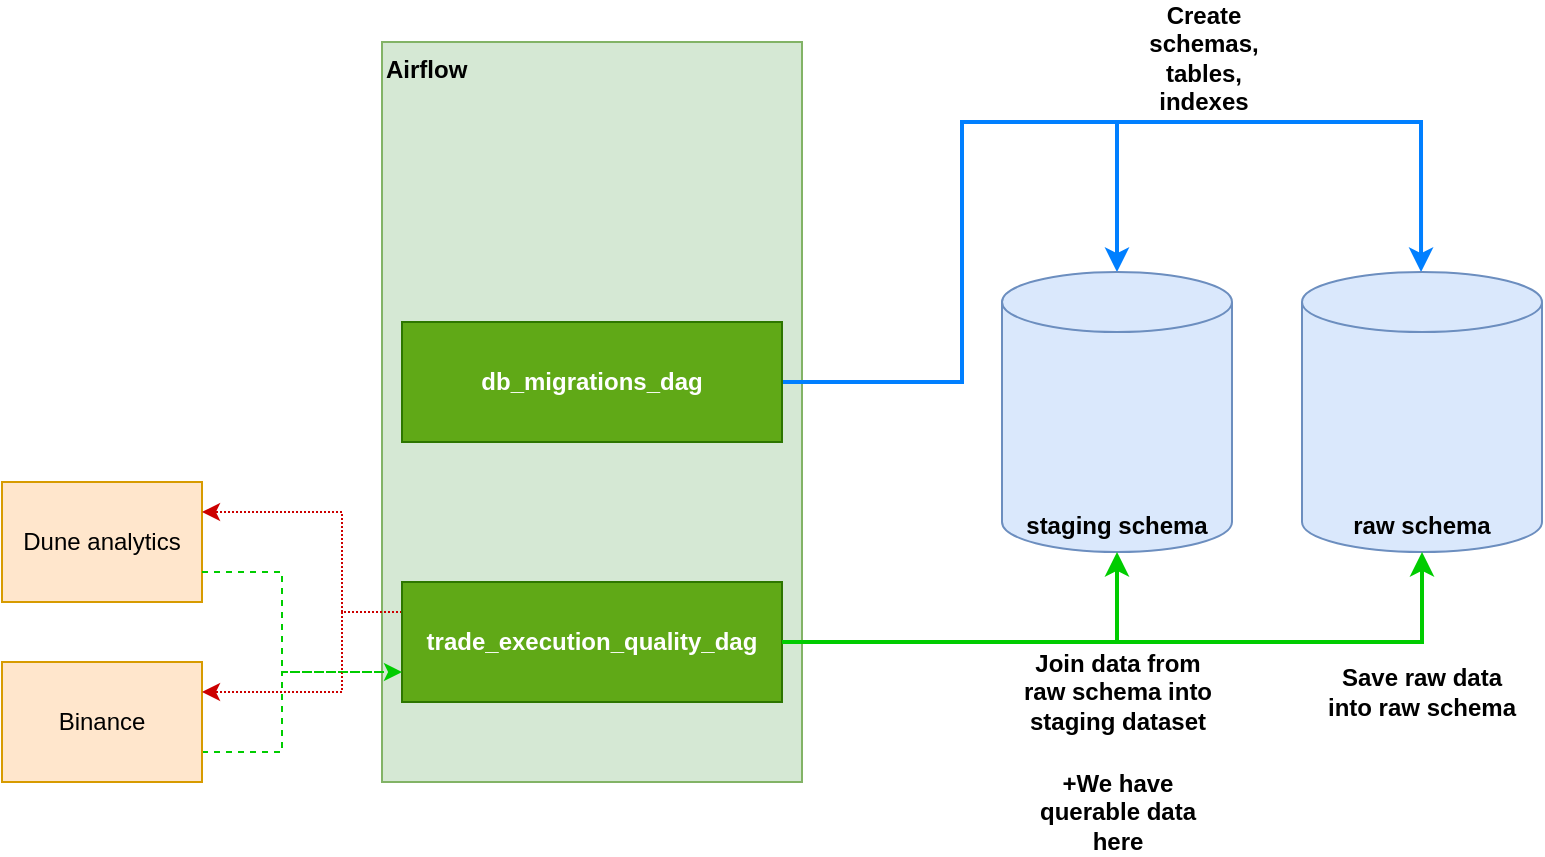 <mxfile version="22.1.11" type="device">
  <diagram name="Page-1" id="g1IuNa-zh0n9WrvBdllz">
    <mxGraphModel dx="2074" dy="1113" grid="1" gridSize="10" guides="1" tooltips="1" connect="1" arrows="1" fold="1" page="1" pageScale="1" pageWidth="827" pageHeight="583" math="0" shadow="0">
      <root>
        <mxCell id="0" />
        <mxCell id="1" parent="0" />
        <mxCell id="3j17eQw-aWzA2_EXpd66-1" value="Dune analytics" style="rounded=0;whiteSpace=wrap;html=1;fillColor=#ffe6cc;strokeColor=#d79b00;" parent="1" vertex="1">
          <mxGeometry x="29" y="317" width="100" height="60" as="geometry" />
        </mxCell>
        <mxCell id="HFzDAcVt_3OvK5zARZYi-20" style="edgeStyle=orthogonalEdgeStyle;rounded=0;orthogonalLoop=1;jettySize=auto;html=1;exitX=1;exitY=0.75;exitDx=0;exitDy=0;entryX=0;entryY=0.75;entryDx=0;entryDy=0;dashed=1;strokeColor=#00CC00;" parent="1" source="3j17eQw-aWzA2_EXpd66-2" target="HFzDAcVt_3OvK5zARZYi-2" edge="1">
          <mxGeometry relative="1" as="geometry">
            <Array as="points">
              <mxPoint x="169" y="452" />
              <mxPoint x="169" y="412" />
            </Array>
          </mxGeometry>
        </mxCell>
        <mxCell id="3j17eQw-aWzA2_EXpd66-2" value="Binance" style="rounded=0;whiteSpace=wrap;html=1;fillColor=#ffe6cc;strokeColor=#d79b00;" parent="1" vertex="1">
          <mxGeometry x="29" y="407" width="100" height="60" as="geometry" />
        </mxCell>
        <mxCell id="3j17eQw-aWzA2_EXpd66-4" value="Airflow" style="rounded=0;whiteSpace=wrap;html=1;fontStyle=1;verticalAlign=top;align=left;fillColor=#d5e8d4;strokeColor=#82b366;" parent="1" vertex="1">
          <mxGeometry x="219" y="97" width="210" height="370" as="geometry" />
        </mxCell>
        <mxCell id="HFzDAcVt_3OvK5zARZYi-1" value="" style="shape=image;verticalLabelPosition=bottom;labelBackgroundColor=default;verticalAlign=top;aspect=fixed;imageAspect=0;image=https://www.element61.be/sites/default/files/img_knowledge_base/airflow.png;" parent="1" vertex="1">
          <mxGeometry x="289" y="107" width="90" height="90" as="geometry" />
        </mxCell>
        <mxCell id="HFzDAcVt_3OvK5zARZYi-18" style="edgeStyle=orthogonalEdgeStyle;rounded=0;orthogonalLoop=1;jettySize=auto;html=1;exitX=0;exitY=0.25;exitDx=0;exitDy=0;entryX=1;entryY=0.25;entryDx=0;entryDy=0;strokeColor=#CC0000;dashed=1;dashPattern=1 1;" parent="1" source="HFzDAcVt_3OvK5zARZYi-2" target="3j17eQw-aWzA2_EXpd66-1" edge="1">
          <mxGeometry relative="1" as="geometry">
            <Array as="points">
              <mxPoint x="199" y="382" />
              <mxPoint x="199" y="332" />
            </Array>
          </mxGeometry>
        </mxCell>
        <mxCell id="HFzDAcVt_3OvK5zARZYi-19" style="edgeStyle=orthogonalEdgeStyle;rounded=0;orthogonalLoop=1;jettySize=auto;html=1;exitX=0;exitY=0.25;exitDx=0;exitDy=0;entryX=1;entryY=0.25;entryDx=0;entryDy=0;strokeColor=#CC0000;dashed=1;dashPattern=1 1;" parent="1" source="HFzDAcVt_3OvK5zARZYi-2" target="3j17eQw-aWzA2_EXpd66-2" edge="1">
          <mxGeometry relative="1" as="geometry">
            <Array as="points">
              <mxPoint x="199" y="382" />
              <mxPoint x="199" y="422" />
            </Array>
          </mxGeometry>
        </mxCell>
        <mxCell id="HFzDAcVt_3OvK5zARZYi-2" value="trade_execution_quality_dag" style="rounded=0;whiteSpace=wrap;html=1;fontStyle=1;fillColor=#60a917;fontColor=#ffffff;strokeColor=#2D7600;" parent="1" vertex="1">
          <mxGeometry x="229" y="367" width="190" height="60" as="geometry" />
        </mxCell>
        <mxCell id="HFzDAcVt_3OvK5zARZYi-21" style="edgeStyle=orthogonalEdgeStyle;rounded=0;orthogonalLoop=1;jettySize=auto;html=1;exitX=1;exitY=0.5;exitDx=0;exitDy=0;entryX=0.5;entryY=0;entryDx=0;entryDy=0;strokeColor=#007FFF;strokeWidth=2;" parent="1" source="HFzDAcVt_3OvK5zARZYi-3" target="HFzDAcVt_3OvK5zARZYi-12" edge="1">
          <mxGeometry relative="1" as="geometry">
            <Array as="points">
              <mxPoint x="509" y="267" />
              <mxPoint x="509" y="137" />
              <mxPoint x="587" y="137" />
            </Array>
          </mxGeometry>
        </mxCell>
        <mxCell id="HFzDAcVt_3OvK5zARZYi-22" style="edgeStyle=orthogonalEdgeStyle;rounded=0;orthogonalLoop=1;jettySize=auto;html=1;exitX=1;exitY=0.5;exitDx=0;exitDy=0;entryX=0.5;entryY=0;entryDx=0;entryDy=0;strokeColor=#007FFF;strokeWidth=2;" parent="1" source="HFzDAcVt_3OvK5zARZYi-3" target="HFzDAcVt_3OvK5zARZYi-8" edge="1">
          <mxGeometry relative="1" as="geometry">
            <Array as="points">
              <mxPoint x="509" y="267" />
              <mxPoint x="509" y="137" />
              <mxPoint x="739" y="137" />
            </Array>
          </mxGeometry>
        </mxCell>
        <mxCell id="HFzDAcVt_3OvK5zARZYi-3" value="db_migrations_dag" style="rounded=0;whiteSpace=wrap;html=1;fontStyle=1;fillColor=#60a917;fontColor=#ffffff;strokeColor=#2D7600;" parent="1" vertex="1">
          <mxGeometry x="229" y="237" width="190" height="60" as="geometry" />
        </mxCell>
        <mxCell id="HFzDAcVt_3OvK5zARZYi-9" value="" style="group;" parent="1" vertex="1" connectable="0">
          <mxGeometry x="679" y="212" width="120" height="140" as="geometry" />
        </mxCell>
        <mxCell id="HFzDAcVt_3OvK5zARZYi-5" value="raw schema" style="shape=cylinder3;whiteSpace=wrap;html=1;boundedLbl=1;backgroundOutline=1;size=15;fontStyle=1;verticalAlign=bottom;fillColor=#dae8fc;strokeColor=#6c8ebf;" parent="HFzDAcVt_3OvK5zARZYi-9" vertex="1">
          <mxGeometry y="4.188e-14" width="120" height="140.0" as="geometry" />
        </mxCell>
        <mxCell id="HFzDAcVt_3OvK5zARZYi-8" value="" style="shape=image;verticalLabelPosition=bottom;labelBackgroundColor=default;verticalAlign=top;aspect=fixed;imageAspect=0;image=https://raw.githubusercontent.com/docker-library/docs/01c12653951b2fe592c1f93a13b4e289ada0e3a1/postgres/logo.png;" parent="HFzDAcVt_3OvK5zARZYi-9" vertex="1">
          <mxGeometry x="23.333" width="72.393" height="66.602" as="geometry" />
        </mxCell>
        <mxCell id="HFzDAcVt_3OvK5zARZYi-10" value="" style="group;" parent="1" vertex="1" connectable="0">
          <mxGeometry x="529" y="212" width="115" height="140" as="geometry" />
        </mxCell>
        <mxCell id="HFzDAcVt_3OvK5zARZYi-11" value="staging schema" style="shape=cylinder3;whiteSpace=wrap;html=1;boundedLbl=1;backgroundOutline=1;size=15;fontStyle=1;verticalAlign=bottom;fillColor=#dae8fc;strokeColor=#6c8ebf;" parent="HFzDAcVt_3OvK5zARZYi-10" vertex="1">
          <mxGeometry y="4.188e-14" width="115" height="140.0" as="geometry" />
        </mxCell>
        <mxCell id="HFzDAcVt_3OvK5zARZYi-12" value="" style="shape=image;verticalLabelPosition=bottom;labelBackgroundColor=default;verticalAlign=top;aspect=fixed;imageAspect=0;image=https://raw.githubusercontent.com/docker-library/docs/01c12653951b2fe592c1f93a13b4e289ada0e3a1/postgres/logo.png;" parent="HFzDAcVt_3OvK5zARZYi-10" vertex="1">
          <mxGeometry x="22.361" width="70.278" height="64.656" as="geometry" />
        </mxCell>
        <mxCell id="HFzDAcVt_3OvK5zARZYi-15" style="edgeStyle=orthogonalEdgeStyle;rounded=0;orthogonalLoop=1;jettySize=auto;html=1;exitX=1;exitY=0.75;exitDx=0;exitDy=0;entryX=0;entryY=0.75;entryDx=0;entryDy=0;dashed=1;strokeColor=#00CC00;" parent="1" source="3j17eQw-aWzA2_EXpd66-1" target="HFzDAcVt_3OvK5zARZYi-2" edge="1">
          <mxGeometry relative="1" as="geometry">
            <Array as="points">
              <mxPoint x="169" y="362" />
              <mxPoint x="169" y="412" />
            </Array>
          </mxGeometry>
        </mxCell>
        <mxCell id="HFzDAcVt_3OvK5zARZYi-23" value="Create schemas, tables, indexes" style="text;html=1;strokeColor=none;fillColor=none;align=center;verticalAlign=middle;whiteSpace=wrap;rounded=0;fontStyle=1" parent="1" vertex="1">
          <mxGeometry x="600" y="90" width="60" height="30" as="geometry" />
        </mxCell>
        <mxCell id="HFzDAcVt_3OvK5zARZYi-24" style="edgeStyle=orthogonalEdgeStyle;rounded=0;orthogonalLoop=1;jettySize=auto;html=1;exitX=1;exitY=0.5;exitDx=0;exitDy=0;entryX=0.5;entryY=1;entryDx=0;entryDy=0;entryPerimeter=0;strokeColor=#00CC00;strokeWidth=2;" parent="1" source="HFzDAcVt_3OvK5zARZYi-2" target="HFzDAcVt_3OvK5zARZYi-11" edge="1">
          <mxGeometry relative="1" as="geometry" />
        </mxCell>
        <mxCell id="HFzDAcVt_3OvK5zARZYi-25" style="edgeStyle=orthogonalEdgeStyle;rounded=0;orthogonalLoop=1;jettySize=auto;html=1;exitX=1;exitY=0.5;exitDx=0;exitDy=0;entryX=0.5;entryY=1;entryDx=0;entryDy=0;entryPerimeter=0;strokeColor=#00CC00;strokeWidth=2;" parent="1" source="HFzDAcVt_3OvK5zARZYi-2" target="HFzDAcVt_3OvK5zARZYi-5" edge="1">
          <mxGeometry relative="1" as="geometry" />
        </mxCell>
        <mxCell id="HFzDAcVt_3OvK5zARZYi-26" value="Save raw data into raw schema" style="text;html=1;strokeColor=none;fillColor=none;align=center;verticalAlign=middle;whiteSpace=wrap;rounded=0;fontStyle=1" parent="1" vertex="1">
          <mxGeometry x="689" y="407" width="100" height="30" as="geometry" />
        </mxCell>
        <mxCell id="HFzDAcVt_3OvK5zARZYi-30" value="Join data from raw schema into staging dataset" style="text;html=1;strokeColor=none;fillColor=none;align=center;verticalAlign=middle;whiteSpace=wrap;rounded=0;fontStyle=1" parent="1" vertex="1">
          <mxGeometry x="536.5" y="407" width="100" height="30" as="geometry" />
        </mxCell>
        <mxCell id="HFzDAcVt_3OvK5zARZYi-31" value="+We have querable data here" style="text;html=1;strokeColor=none;fillColor=none;align=center;verticalAlign=middle;whiteSpace=wrap;rounded=0;fontStyle=1" parent="1" vertex="1">
          <mxGeometry x="536.5" y="467" width="100" height="30" as="geometry" />
        </mxCell>
      </root>
    </mxGraphModel>
  </diagram>
</mxfile>

